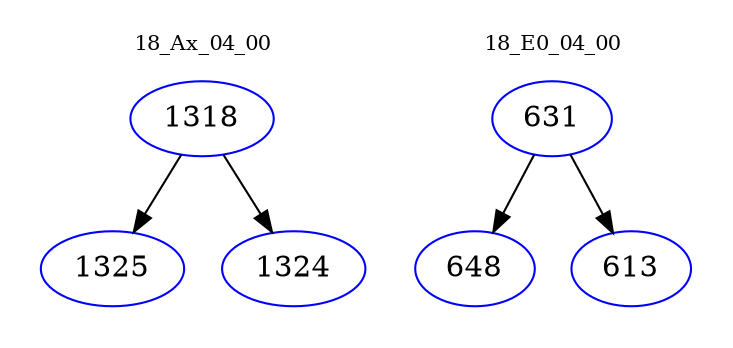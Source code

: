 digraph{
subgraph cluster_0 {
color = white
label = "18_Ax_04_00";
fontsize=10;
T0_1318 [label="1318", color="blue"]
T0_1318 -> T0_1325 [color="black"]
T0_1325 [label="1325", color="blue"]
T0_1318 -> T0_1324 [color="black"]
T0_1324 [label="1324", color="blue"]
}
subgraph cluster_1 {
color = white
label = "18_E0_04_00";
fontsize=10;
T1_631 [label="631", color="blue"]
T1_631 -> T1_648 [color="black"]
T1_648 [label="648", color="blue"]
T1_631 -> T1_613 [color="black"]
T1_613 [label="613", color="blue"]
}
}
